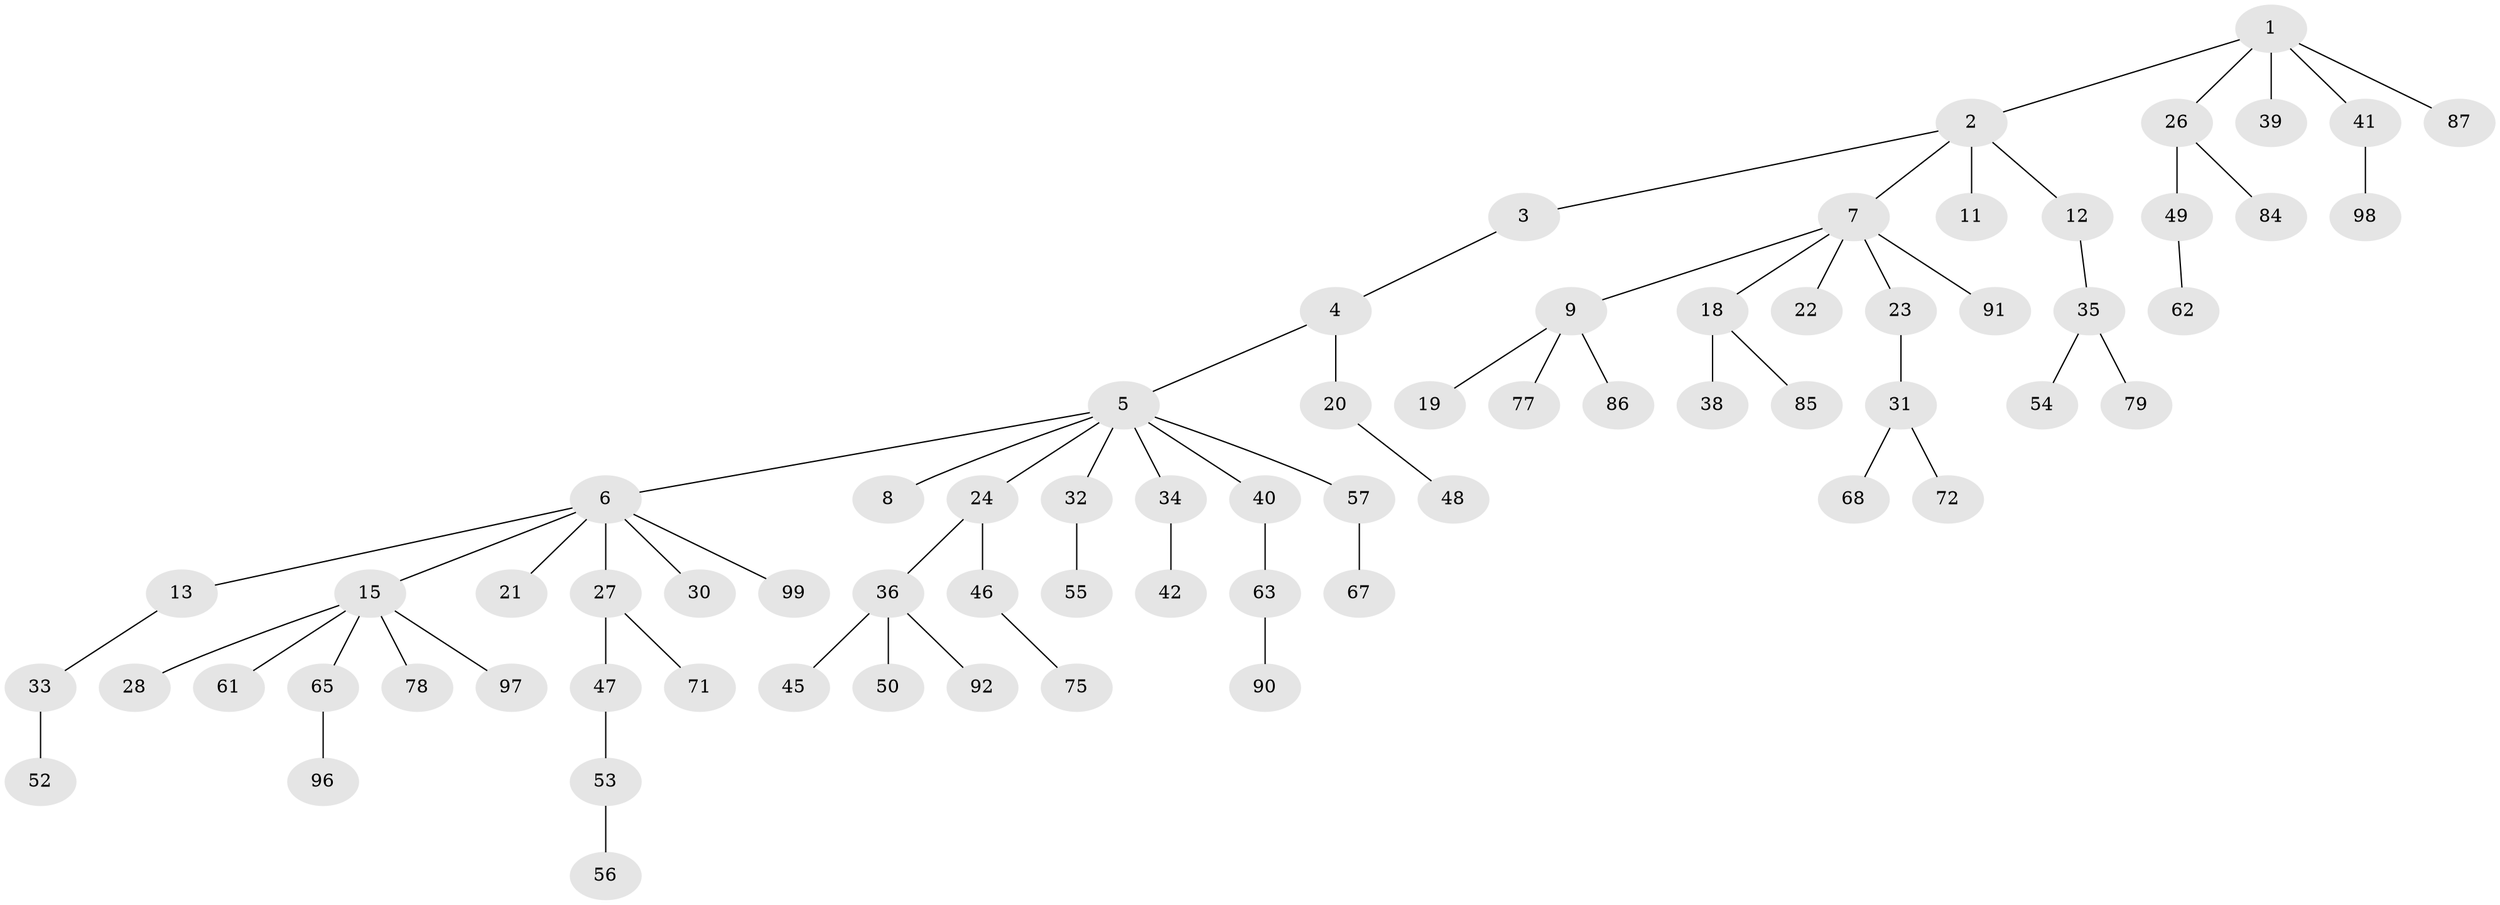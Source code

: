 // original degree distribution, {5: 0.03, 3: 0.17, 8: 0.01, 4: 0.06, 1: 0.5, 6: 0.01, 2: 0.22}
// Generated by graph-tools (version 1.1) at 2025/11/02/21/25 10:11:10]
// undirected, 70 vertices, 69 edges
graph export_dot {
graph [start="1"]
  node [color=gray90,style=filled];
  1 [super="+69"];
  2;
  3 [super="+17"];
  4;
  5 [super="+44"];
  6 [super="+10"];
  7 [super="+16"];
  8;
  9 [super="+70"];
  11 [super="+14"];
  12 [super="+58"];
  13 [super="+93"];
  15 [super="+25"];
  18 [super="+43"];
  19 [super="+89"];
  20 [super="+64"];
  21;
  22;
  23 [super="+95"];
  24 [super="+66"];
  26 [super="+74"];
  27 [super="+29"];
  28 [super="+94"];
  30 [super="+82"];
  31 [super="+51"];
  32;
  33;
  34;
  35 [super="+73"];
  36 [super="+37"];
  38;
  39;
  40 [super="+59"];
  41;
  42 [super="+88"];
  45;
  46;
  47;
  48;
  49;
  50;
  52 [super="+81"];
  53 [super="+60"];
  54;
  55;
  56;
  57 [super="+100"];
  61;
  62;
  63 [super="+80"];
  65 [super="+76"];
  67;
  68;
  71;
  72;
  75;
  77 [super="+83"];
  78;
  79;
  84;
  85;
  86;
  87;
  90;
  91;
  92;
  96;
  97;
  98;
  99;
  1 -- 2;
  1 -- 26;
  1 -- 39;
  1 -- 41;
  1 -- 87;
  2 -- 3;
  2 -- 7;
  2 -- 11;
  2 -- 12;
  3 -- 4;
  4 -- 5;
  4 -- 20;
  5 -- 6;
  5 -- 8;
  5 -- 24;
  5 -- 32;
  5 -- 34;
  5 -- 40;
  5 -- 57;
  6 -- 99;
  6 -- 21;
  6 -- 27;
  6 -- 13;
  6 -- 30;
  6 -- 15;
  7 -- 9;
  7 -- 91;
  7 -- 18;
  7 -- 23;
  7 -- 22;
  9 -- 19;
  9 -- 77;
  9 -- 86;
  12 -- 35;
  13 -- 33;
  15 -- 61;
  15 -- 65;
  15 -- 78;
  15 -- 97;
  15 -- 28;
  18 -- 38;
  18 -- 85;
  20 -- 48;
  23 -- 31;
  24 -- 36;
  24 -- 46;
  26 -- 49;
  26 -- 84;
  27 -- 47;
  27 -- 71;
  31 -- 72;
  31 -- 68;
  32 -- 55;
  33 -- 52;
  34 -- 42;
  35 -- 54;
  35 -- 79;
  36 -- 50;
  36 -- 45;
  36 -- 92;
  40 -- 63;
  41 -- 98;
  46 -- 75;
  47 -- 53;
  49 -- 62;
  53 -- 56;
  57 -- 67;
  63 -- 90;
  65 -- 96;
}

